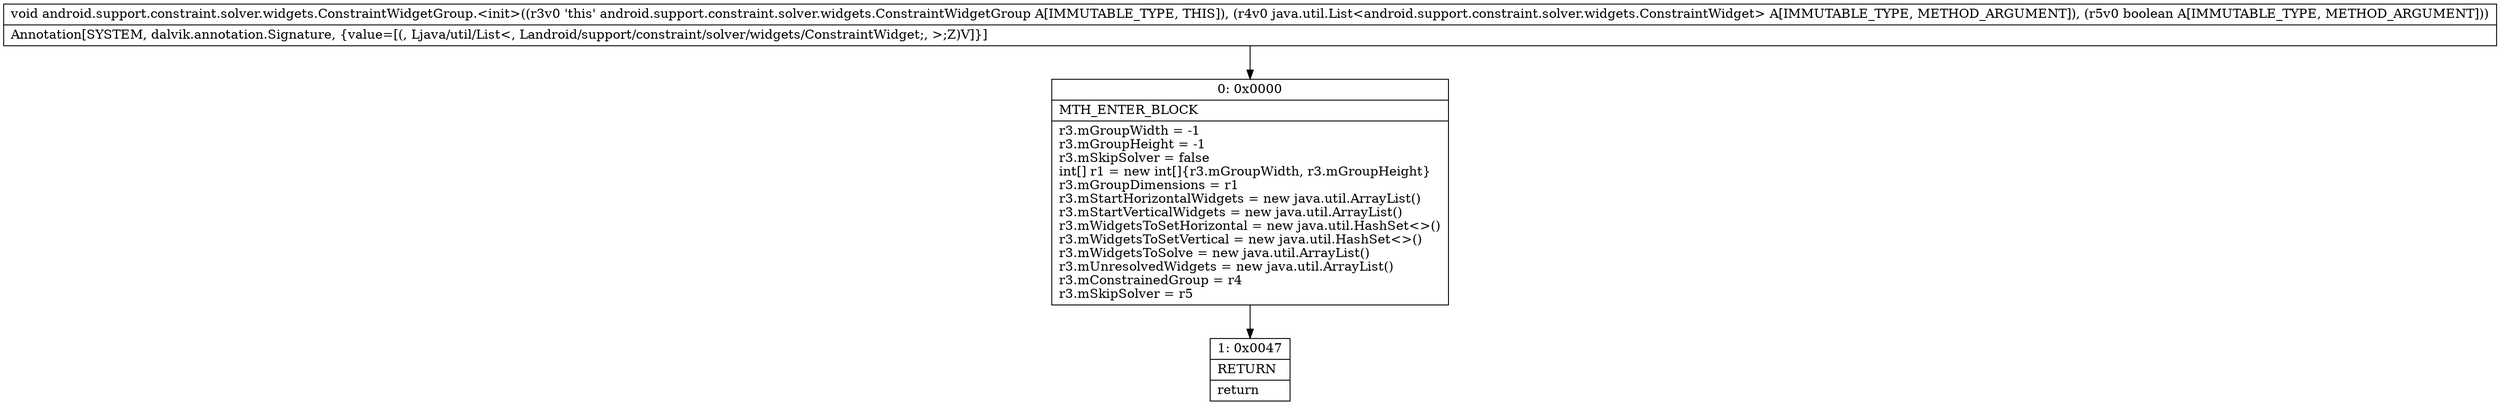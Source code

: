 digraph "CFG forandroid.support.constraint.solver.widgets.ConstraintWidgetGroup.\<init\>(Ljava\/util\/List;Z)V" {
Node_0 [shape=record,label="{0\:\ 0x0000|MTH_ENTER_BLOCK\l|r3.mGroupWidth = \-1\lr3.mGroupHeight = \-1\lr3.mSkipSolver = false\lint[] r1 = new int[]\{r3.mGroupWidth, r3.mGroupHeight\}\lr3.mGroupDimensions = r1\lr3.mStartHorizontalWidgets = new java.util.ArrayList()\lr3.mStartVerticalWidgets = new java.util.ArrayList()\lr3.mWidgetsToSetHorizontal = new java.util.HashSet\<\>()\lr3.mWidgetsToSetVertical = new java.util.HashSet\<\>()\lr3.mWidgetsToSolve = new java.util.ArrayList()\lr3.mUnresolvedWidgets = new java.util.ArrayList()\lr3.mConstrainedGroup = r4\lr3.mSkipSolver = r5\l}"];
Node_1 [shape=record,label="{1\:\ 0x0047|RETURN\l|return\l}"];
MethodNode[shape=record,label="{void android.support.constraint.solver.widgets.ConstraintWidgetGroup.\<init\>((r3v0 'this' android.support.constraint.solver.widgets.ConstraintWidgetGroup A[IMMUTABLE_TYPE, THIS]), (r4v0 java.util.List\<android.support.constraint.solver.widgets.ConstraintWidget\> A[IMMUTABLE_TYPE, METHOD_ARGUMENT]), (r5v0 boolean A[IMMUTABLE_TYPE, METHOD_ARGUMENT]))  | Annotation[SYSTEM, dalvik.annotation.Signature, \{value=[(, Ljava\/util\/List\<, Landroid\/support\/constraint\/solver\/widgets\/ConstraintWidget;, \>;Z)V]\}]\l}"];
MethodNode -> Node_0;
Node_0 -> Node_1;
}

